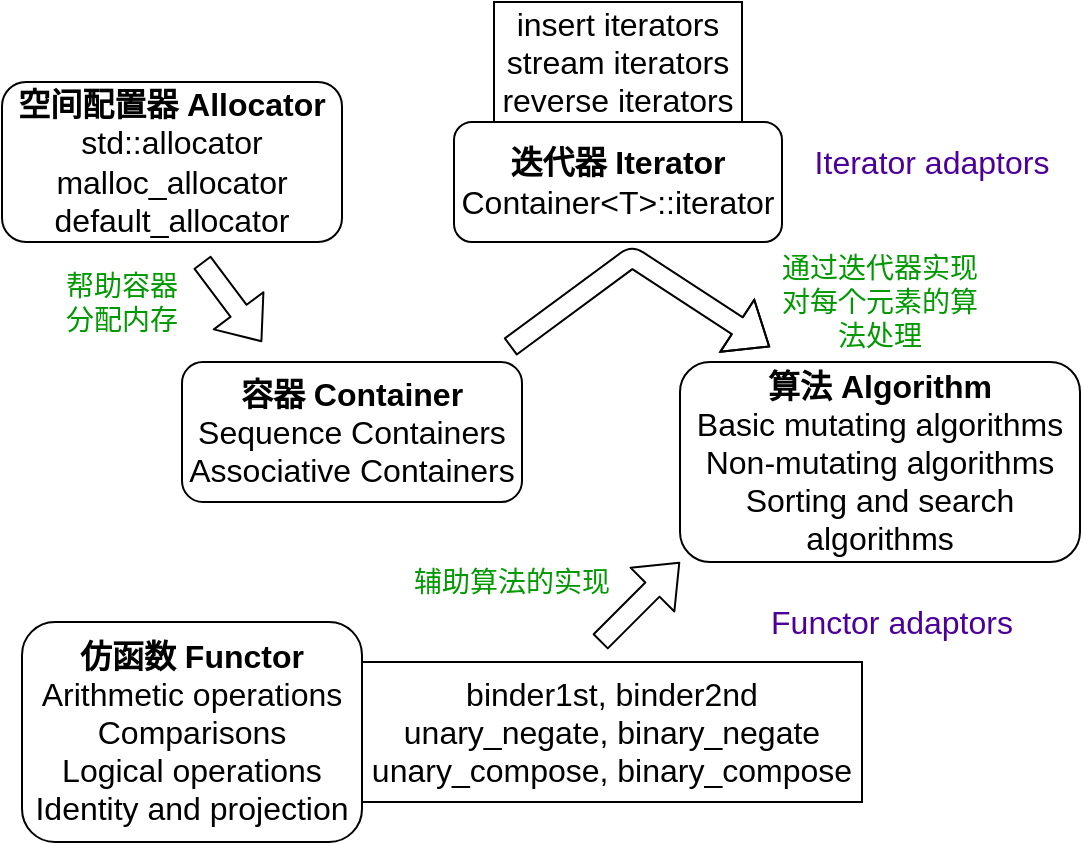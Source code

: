 <mxfile version="14.5.6" type="github">
  <diagram id="pMp6YSTTtzM_NJOzA2fS" name="Page-1">
    <mxGraphModel dx="1038" dy="580" grid="0" gridSize="10" guides="1" tooltips="1" connect="1" arrows="1" fold="1" page="1" pageScale="1" pageWidth="827" pageHeight="1169" math="0" shadow="0">
      <root>
        <mxCell id="0" />
        <mxCell id="1" parent="0" />
        <mxCell id="FfEpJe8ueplYhd8HVw07-1" value="&lt;font style=&quot;font-size: 16px&quot;&gt;&lt;b&gt;空间配置器 Allocator&lt;/b&gt;&lt;br&gt;std::allocator&lt;br&gt;malloc_allocator&lt;br&gt;default_allocator&lt;br&gt;&lt;/font&gt;" style="rounded=1;whiteSpace=wrap;html=1;" vertex="1" parent="1">
          <mxGeometry x="30" y="80" width="170" height="80" as="geometry" />
        </mxCell>
        <mxCell id="FfEpJe8ueplYhd8HVw07-2" value="&lt;font style=&quot;font-size: 16px&quot;&gt;&lt;b&gt;容器 Container&lt;/b&gt;&lt;br&gt;Sequence Containers&lt;br&gt;Associative Containers&lt;br&gt;&lt;/font&gt;" style="rounded=1;whiteSpace=wrap;html=1;" vertex="1" parent="1">
          <mxGeometry x="120" y="220" width="170" height="70" as="geometry" />
        </mxCell>
        <mxCell id="FfEpJe8ueplYhd8HVw07-3" value="&lt;font style=&quot;font-size: 16px&quot;&gt;&lt;b&gt;迭代器 Iterator&lt;br&gt;&lt;/b&gt;Container&amp;lt;T&amp;gt;::iterator&lt;br&gt;&lt;/font&gt;" style="rounded=1;whiteSpace=wrap;html=1;" vertex="1" parent="1">
          <mxGeometry x="256" y="100" width="164" height="60" as="geometry" />
        </mxCell>
        <mxCell id="FfEpJe8ueplYhd8HVw07-4" value="&lt;font style=&quot;font-size: 16px&quot;&gt;insert iterators&lt;br&gt;stream iterators&lt;br&gt;reverse iterators&lt;/font&gt;" style="rounded=0;whiteSpace=wrap;html=1;" vertex="1" parent="1">
          <mxGeometry x="276" y="40" width="124" height="60" as="geometry" />
        </mxCell>
        <mxCell id="FfEpJe8ueplYhd8HVw07-5" value="&lt;font style=&quot;font-size: 16px&quot;&gt;&lt;b&gt;算法 Algorithm&lt;/b&gt;&lt;br&gt;Basic mutating algorithms&lt;br&gt;Non-mutating algorithms&lt;br&gt;Sorting and search algorithms&lt;br&gt;&lt;/font&gt;" style="rounded=1;whiteSpace=wrap;html=1;" vertex="1" parent="1">
          <mxGeometry x="369" y="220" width="200" height="100" as="geometry" />
        </mxCell>
        <mxCell id="FfEpJe8ueplYhd8HVw07-6" value="&lt;font style=&quot;font-size: 16px&quot;&gt;&lt;b&gt;仿函数 Functor&lt;/b&gt;&lt;br&gt;Arithmetic operations&lt;br&gt;Comparisons&lt;br&gt;Logical operations&lt;br&gt;Identity and projection&lt;br&gt;&lt;/font&gt;" style="rounded=1;whiteSpace=wrap;html=1;" vertex="1" parent="1">
          <mxGeometry x="40" y="350" width="170" height="110" as="geometry" />
        </mxCell>
        <mxCell id="FfEpJe8ueplYhd8HVw07-7" value="&lt;span style=&quot;font-size: 16px&quot;&gt;binder1st, binder2nd&lt;br&gt;unary_negate, binary_negate&lt;br&gt;unary_compose, binary_compose&lt;br&gt;&lt;/span&gt;" style="rounded=0;whiteSpace=wrap;html=1;" vertex="1" parent="1">
          <mxGeometry x="210" y="370" width="250" height="70" as="geometry" />
        </mxCell>
        <mxCell id="FfEpJe8ueplYhd8HVw07-8" value="&lt;font style=&quot;font-size: 16px&quot; color=&quot;#4c0099&quot;&gt;Functor adaptors&lt;/font&gt;" style="text;html=1;strokeColor=none;fillColor=none;align=center;verticalAlign=middle;whiteSpace=wrap;rounded=0;" vertex="1" parent="1">
          <mxGeometry x="400" y="330" width="150" height="40" as="geometry" />
        </mxCell>
        <mxCell id="FfEpJe8ueplYhd8HVw07-9" value="&lt;font style=&quot;font-size: 16px&quot; color=&quot;#4c0099&quot;&gt;Iterator adaptors&lt;/font&gt;" style="text;html=1;strokeColor=none;fillColor=none;align=center;verticalAlign=middle;whiteSpace=wrap;rounded=0;" vertex="1" parent="1">
          <mxGeometry x="420" y="100" width="150" height="40" as="geometry" />
        </mxCell>
        <mxCell id="FfEpJe8ueplYhd8HVw07-14" value="&lt;font style=&quot;font-size: 14px&quot; color=&quot;#009900&quot;&gt;帮助容器分配内存&lt;/font&gt;" style="text;html=1;strokeColor=none;fillColor=none;align=center;verticalAlign=middle;whiteSpace=wrap;rounded=0;" vertex="1" parent="1">
          <mxGeometry x="60" y="175" width="60" height="30" as="geometry" />
        </mxCell>
        <mxCell id="FfEpJe8ueplYhd8HVw07-15" value="" style="shape=flexArrow;endArrow=classic;html=1;" edge="1" parent="1">
          <mxGeometry width="50" height="50" relative="1" as="geometry">
            <mxPoint x="284" y="212.5" as="sourcePoint" />
            <mxPoint x="414" y="212.5" as="targetPoint" />
            <Array as="points">
              <mxPoint x="345" y="167.5" />
            </Array>
          </mxGeometry>
        </mxCell>
        <mxCell id="FfEpJe8ueplYhd8HVw07-16" value="&lt;font style=&quot;font-size: 14px&quot; color=&quot;#009900&quot;&gt;通过迭代器实现对每个元素的算法处理&lt;/font&gt;" style="text;html=1;strokeColor=none;fillColor=none;align=center;verticalAlign=middle;whiteSpace=wrap;rounded=0;" vertex="1" parent="1">
          <mxGeometry x="414" y="180" width="110" height="20" as="geometry" />
        </mxCell>
        <mxCell id="FfEpJe8ueplYhd8HVw07-18" value="" style="shape=flexArrow;endArrow=classic;html=1;" edge="1" parent="1">
          <mxGeometry width="50" height="50" relative="1" as="geometry">
            <mxPoint x="329" y="360" as="sourcePoint" />
            <mxPoint x="369" y="320" as="targetPoint" />
          </mxGeometry>
        </mxCell>
        <mxCell id="FfEpJe8ueplYhd8HVw07-20" value="&lt;font style=&quot;font-size: 14px&quot; color=&quot;#009900&quot;&gt;辅助算法的实现&lt;/font&gt;" style="text;html=1;strokeColor=none;fillColor=none;align=center;verticalAlign=middle;whiteSpace=wrap;rounded=0;" vertex="1" parent="1">
          <mxGeometry x="230" y="320" width="110" height="20" as="geometry" />
        </mxCell>
        <mxCell id="FfEpJe8ueplYhd8HVw07-21" value="" style="shape=flexArrow;endArrow=classic;html=1;" edge="1" parent="1">
          <mxGeometry width="50" height="50" relative="1" as="geometry">
            <mxPoint x="130" y="170" as="sourcePoint" />
            <mxPoint x="160" y="210" as="targetPoint" />
          </mxGeometry>
        </mxCell>
        <mxCell id="FfEpJe8ueplYhd8HVw07-22" style="edgeStyle=orthogonalEdgeStyle;rounded=0;orthogonalLoop=1;jettySize=auto;html=1;exitX=0.5;exitY=1;exitDx=0;exitDy=0;" edge="1" parent="1" source="FfEpJe8ueplYhd8HVw07-20" target="FfEpJe8ueplYhd8HVw07-20">
          <mxGeometry relative="1" as="geometry" />
        </mxCell>
      </root>
    </mxGraphModel>
  </diagram>
</mxfile>
